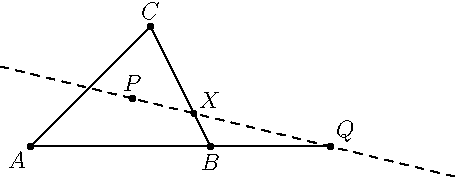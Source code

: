 unitsize(30);

draw((0,0)--(3,0)--(2,2)--cycle);
draw((3,0)--(5,0));

pair P = (1.7,0.8);

dot("$A$",(0,0),SW);
dot("$B$",(3,0),S);
dot("$C$",(2,2),N);
dot("$P$",P,N);
dot("$Q$",(5,0),NE);

draw(extension((5,0),P,(5,-0.5),(6,-0.5))--extension((5,0),P,(-0.5,0),(-0.5,1)),p=dashed);
dot("$X$",extension((3,0),(2,2),(5,0),P),NE);

shipout(format="pdf");


